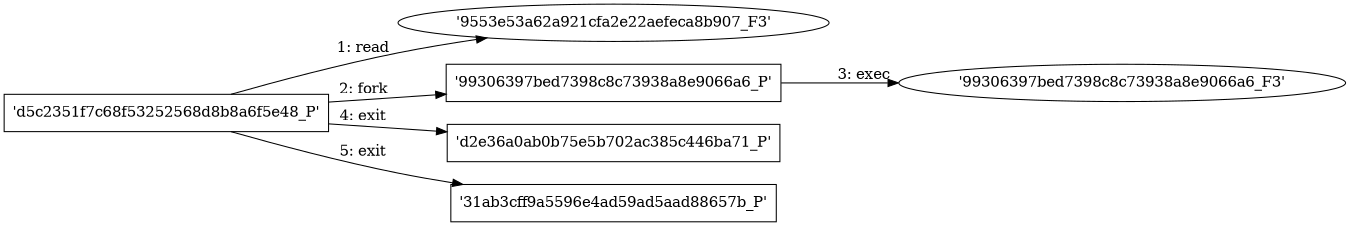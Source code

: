 digraph "D:\Learning\Paper\apt\基于CTI的攻击预警\Dataset\攻击图\ASGfromALLCTI\Vulnerability Spotlight Vulnerability in Alyac antivirus program could stop virus scanning, cause denial of service.dot" {
rankdir="LR"
size="9"
fixedsize="false"
splines="true"
nodesep=0.3
ranksep=0
fontsize=10
overlap="scalexy"
engine= "neato"
	"'9553e53a62a921cfa2e22aefeca8b907_F3'" [node_type=file shape=ellipse]
	"'d5c2351f7c68f53252568d8b8a6f5e48_P'" [node_type=Process shape=box]
	"'d5c2351f7c68f53252568d8b8a6f5e48_P'" -> "'9553e53a62a921cfa2e22aefeca8b907_F3'" [label="1: read"]
	"'d5c2351f7c68f53252568d8b8a6f5e48_P'" [node_type=Process shape=box]
	"'99306397bed7398c8c73938a8e9066a6_P'" [node_type=Process shape=box]
	"'d5c2351f7c68f53252568d8b8a6f5e48_P'" -> "'99306397bed7398c8c73938a8e9066a6_P'" [label="2: fork"]
	"'99306397bed7398c8c73938a8e9066a6_P'" [node_type=Process shape=box]
	"'99306397bed7398c8c73938a8e9066a6_F3'" [node_type=File shape=ellipse]
	"'99306397bed7398c8c73938a8e9066a6_P'" -> "'99306397bed7398c8c73938a8e9066a6_F3'" [label="3: exec"]
	"'d5c2351f7c68f53252568d8b8a6f5e48_P'" [node_type=Process shape=box]
	"'d2e36a0ab0b75e5b702ac385c446ba71_P'" [node_type=Process shape=box]
	"'d5c2351f7c68f53252568d8b8a6f5e48_P'" -> "'d2e36a0ab0b75e5b702ac385c446ba71_P'" [label="4: exit"]
	"'d5c2351f7c68f53252568d8b8a6f5e48_P'" [node_type=Process shape=box]
	"'31ab3cff9a5596e4ad59ad5aad88657b_P'" [node_type=Process shape=box]
	"'d5c2351f7c68f53252568d8b8a6f5e48_P'" -> "'31ab3cff9a5596e4ad59ad5aad88657b_P'" [label="5: exit"]
}
